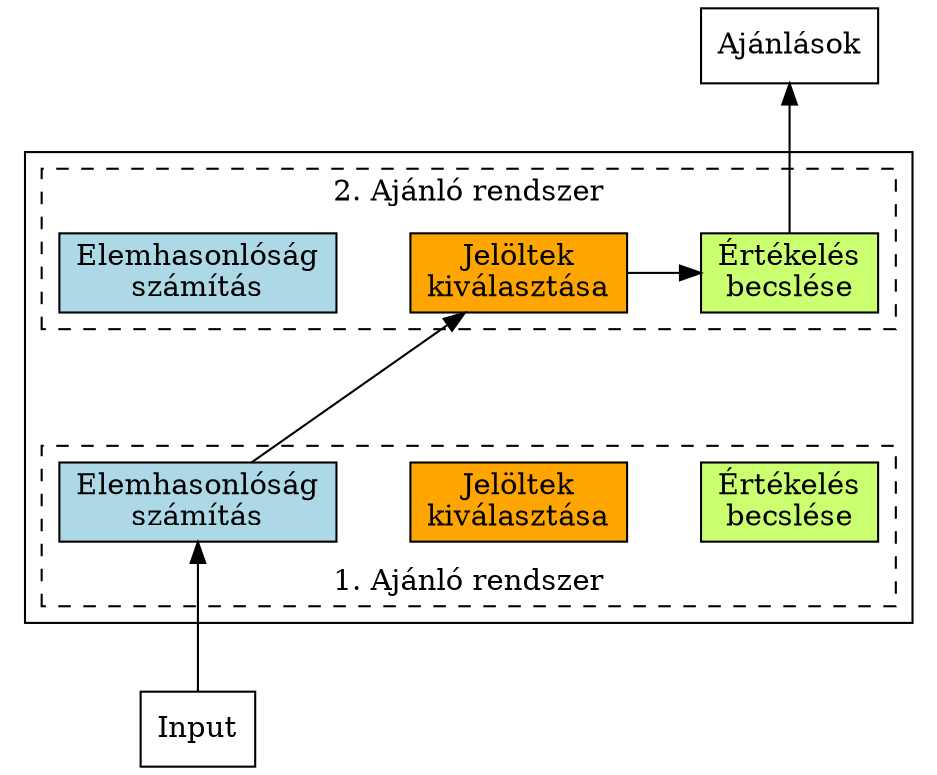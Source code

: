 digraph recommender {
    graph [dpi=300]
    rankdir="BT"
    ranksep=1

    subgraph cluster_1 {

        subgraph cluster_11 {
            style="dashed"
            label="1. Ajánló rendszer"
            similarity1 [label="Elemhasonlóság\nszámítás", shape="rectangle", style="filled", fillcolor="lightblue"]
            selection1 [label="Jelöltek\nkiválasztása", shape="rectangle", style="filled", fillcolor="orange"]
            prediction1 [label="Értékelés\nbecslése", shape="rectangle", style="filled", fillcolor="darkolivegreen1"]

            {rank="same"; similarity1; selection1; prediction1}
        }

        subgraph cluster_12 {
            style="dashed"
            label="2. Ajánló rendszer"
            labelloc="bottom"
            similarity2 [label="Elemhasonlóság\nszámítás", shape="rectangle", style="filled", fillcolor="lightblue"]
            selection2 [label="Jelöltek\nkiválasztása", shape="rectangle", style="filled", fillcolor="orange"]
            prediction2 [label="Értékelés\nbecslése", shape="rectangle", style="filled", fillcolor="darkolivegreen1"]

            {rank="same"; similarity2; selection2; prediction2}
        }
    }

    input [label="Input", shape="rectangle"]
    recs [label="Ajánlások", shape="rectangle"]

    similarity2 -> selection2 [style="invis", minlen=2]

    similarity1 -> selection1 [style="invis", minlen=2]
    selection1 -> prediction1 [style="invis", minlen=2]

    input -> similarity1
    similarity1 -> selection2 
    selection2 -> prediction2 [minlen=2]

    prediction2 -> recs
}